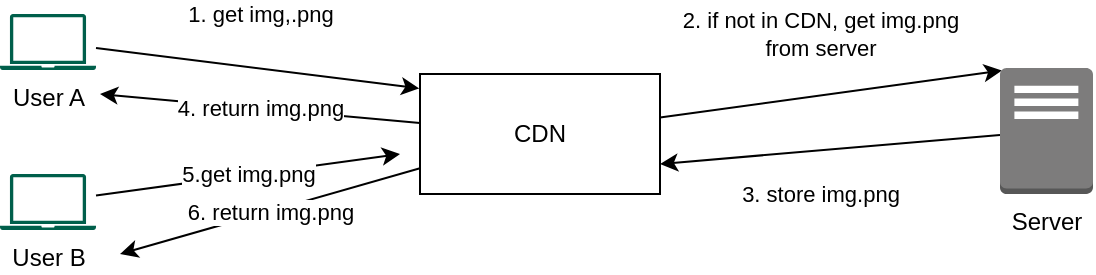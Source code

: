 <mxfile>
    <diagram id="BIGH9s0135NGXUcaSHBw" name="Page-1">
        <mxGraphModel dx="832" dy="576" grid="1" gridSize="10" guides="1" tooltips="1" connect="1" arrows="1" fold="1" page="1" pageScale="1" pageWidth="850" pageHeight="1100" math="0" shadow="0">
            <root>
                <mxCell id="0"/>
                <mxCell id="1" parent="0"/>
                <mxCell id="6" value="1. get img,.png" style="edgeStyle=none;html=1;entryX=-0.003;entryY=0.12;entryDx=0;entryDy=0;entryPerimeter=0;" edge="1" parent="1" source="2" target="4">
                    <mxGeometry x="-0.027" y="27" relative="1" as="geometry">
                        <mxPoint as="offset"/>
                    </mxGeometry>
                </mxCell>
                <mxCell id="2" value="User A" style="sketch=0;pointerEvents=1;shadow=0;dashed=0;html=1;strokeColor=none;fillColor=#005F4B;labelPosition=center;verticalLabelPosition=bottom;verticalAlign=top;align=center;outlineConnect=0;shape=mxgraph.veeam2.laptop;" vertex="1" parent="1">
                    <mxGeometry x="130" y="210" width="48" height="28.0" as="geometry"/>
                </mxCell>
                <mxCell id="9" value="5.get img.png" style="edgeStyle=none;html=1;" edge="1" parent="1" source="3">
                    <mxGeometry relative="1" as="geometry">
                        <mxPoint x="330" y="280" as="targetPoint"/>
                    </mxGeometry>
                </mxCell>
                <mxCell id="3" value="User B" style="sketch=0;pointerEvents=1;shadow=0;dashed=0;html=1;strokeColor=none;fillColor=#005F4B;labelPosition=center;verticalLabelPosition=bottom;verticalAlign=top;align=center;outlineConnect=0;shape=mxgraph.veeam2.laptop;" vertex="1" parent="1">
                    <mxGeometry x="130" y="290" width="48" height="28.0" as="geometry"/>
                </mxCell>
                <mxCell id="7" value="4. return img.png" style="edgeStyle=none;html=1;" edge="1" parent="1" source="4">
                    <mxGeometry relative="1" as="geometry">
                        <mxPoint x="180" y="250" as="targetPoint"/>
                    </mxGeometry>
                </mxCell>
                <mxCell id="8" value="6. return img.png" style="edgeStyle=none;html=1;" edge="1" parent="1" source="4">
                    <mxGeometry relative="1" as="geometry">
                        <mxPoint x="190" y="330" as="targetPoint"/>
                    </mxGeometry>
                </mxCell>
                <mxCell id="10" value="2. if not in CDN, get img.png&lt;br&gt;from server&lt;br&gt;" style="edgeStyle=none;html=1;entryX=0.02;entryY=0.02;entryDx=0;entryDy=0;entryPerimeter=0;" edge="1" parent="1" source="4" target="5">
                    <mxGeometry x="-0.015" y="30" relative="1" as="geometry">
                        <mxPoint as="offset"/>
                    </mxGeometry>
                </mxCell>
                <mxCell id="4" value="CDN" style="rounded=0;whiteSpace=wrap;html=1;" vertex="1" parent="1">
                    <mxGeometry x="340" y="240" width="120" height="60" as="geometry"/>
                </mxCell>
                <mxCell id="11" value="3. store img.png" style="edgeStyle=none;html=1;entryX=1;entryY=0.75;entryDx=0;entryDy=0;" edge="1" parent="1" source="5" target="4">
                    <mxGeometry x="0.081" y="22" relative="1" as="geometry">
                        <mxPoint as="offset"/>
                    </mxGeometry>
                </mxCell>
                <mxCell id="5" value="Server" style="outlineConnect=0;dashed=0;verticalLabelPosition=bottom;verticalAlign=top;align=center;html=1;shape=mxgraph.aws3.traditional_server;fillColor=#7D7C7C;gradientColor=none;" vertex="1" parent="1">
                    <mxGeometry x="630" y="237" width="46.5" height="63" as="geometry"/>
                </mxCell>
            </root>
        </mxGraphModel>
    </diagram>
</mxfile>